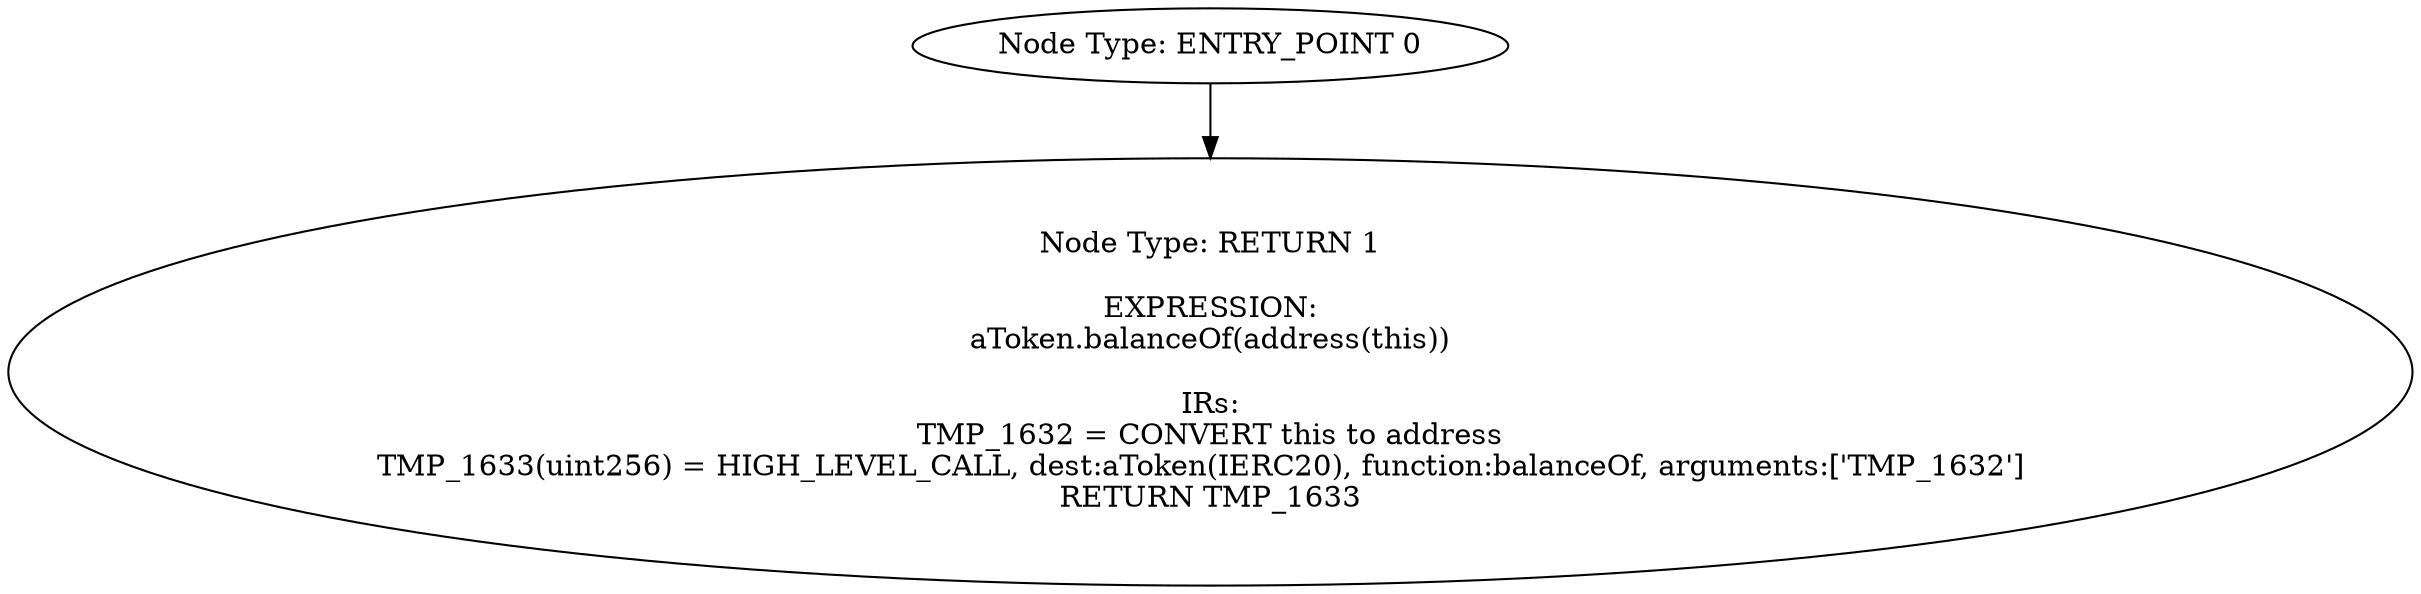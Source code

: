 digraph{
0[label="Node Type: ENTRY_POINT 0
"];
0->1;
1[label="Node Type: RETURN 1

EXPRESSION:
aToken.balanceOf(address(this))

IRs:
TMP_1632 = CONVERT this to address
TMP_1633(uint256) = HIGH_LEVEL_CALL, dest:aToken(IERC20), function:balanceOf, arguments:['TMP_1632']  
RETURN TMP_1633"];
}
